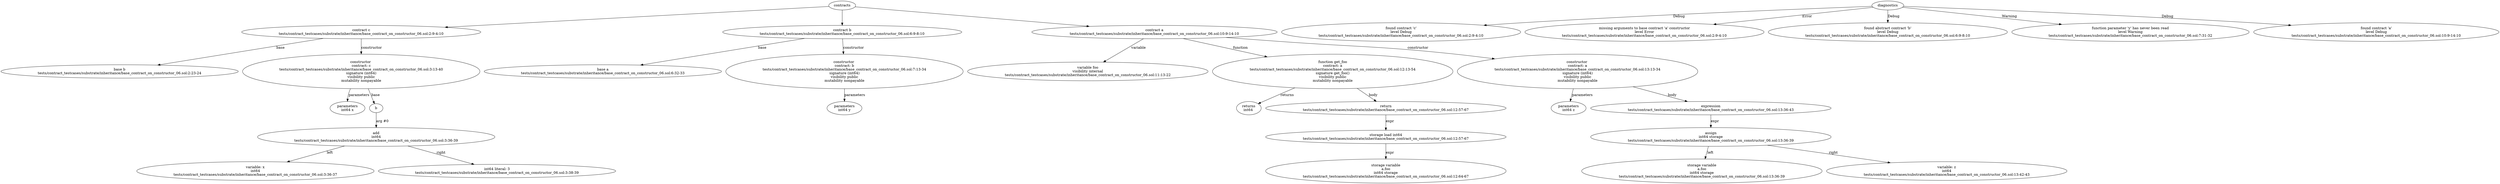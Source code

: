 strict digraph "tests/contract_testcases/substrate/inheritance/base_contract_on_constructor_06.sol" {
	contract [label="contract c\ntests/contract_testcases/substrate/inheritance/base_contract_on_constructor_06.sol:2:9-4:10"]
	base [label="base b\ntests/contract_testcases/substrate/inheritance/base_contract_on_constructor_06.sol:2:23-24"]
	node_3 [label="constructor \ncontract: c\ntests/contract_testcases/substrate/inheritance/base_contract_on_constructor_06.sol:3:13-40\nsignature (int64)\nvisibility public\nmutability nonpayable"]
	parameters [label="parameters\nint64 x"]
	b [label="b"]
	add [label="add\nint64\ntests/contract_testcases/substrate/inheritance/base_contract_on_constructor_06.sol:3:36-39"]
	variable [label="variable: x\nint64\ntests/contract_testcases/substrate/inheritance/base_contract_on_constructor_06.sol:3:36-37"]
	number_literal [label="int64 literal: 3\ntests/contract_testcases/substrate/inheritance/base_contract_on_constructor_06.sol:3:38-39"]
	contract_9 [label="contract b\ntests/contract_testcases/substrate/inheritance/base_contract_on_constructor_06.sol:6:9-8:10"]
	base_10 [label="base a\ntests/contract_testcases/substrate/inheritance/base_contract_on_constructor_06.sol:6:32-33"]
	node_11 [label="constructor \ncontract: b\ntests/contract_testcases/substrate/inheritance/base_contract_on_constructor_06.sol:7:13-34\nsignature (int64)\nvisibility public\nmutability nonpayable"]
	parameters_12 [label="parameters\nint64 y"]
	contract_13 [label="contract a\ntests/contract_testcases/substrate/inheritance/base_contract_on_constructor_06.sol:10:9-14:10"]
	var [label="variable foo\nvisibility internal\ntests/contract_testcases/substrate/inheritance/base_contract_on_constructor_06.sol:11:13-22"]
	get_foo [label="function get_foo\ncontract: a\ntests/contract_testcases/substrate/inheritance/base_contract_on_constructor_06.sol:12:13-54\nsignature get_foo()\nvisibility public\nmutability nonpayable"]
	returns [label="returns\nint64 "]
	return [label="return\ntests/contract_testcases/substrate/inheritance/base_contract_on_constructor_06.sol:12:57-67"]
	storage_load [label="storage load int64\ntests/contract_testcases/substrate/inheritance/base_contract_on_constructor_06.sol:12:57-67"]
	storage_var [label="storage variable\na.foo\nint64 storage\ntests/contract_testcases/substrate/inheritance/base_contract_on_constructor_06.sol:12:64-67"]
	node_20 [label="constructor \ncontract: a\ntests/contract_testcases/substrate/inheritance/base_contract_on_constructor_06.sol:13:13-34\nsignature (int64)\nvisibility public\nmutability nonpayable"]
	parameters_21 [label="parameters\nint64 z"]
	expr [label="expression\ntests/contract_testcases/substrate/inheritance/base_contract_on_constructor_06.sol:13:36-43"]
	assign [label="assign\nint64 storage\ntests/contract_testcases/substrate/inheritance/base_contract_on_constructor_06.sol:13:36-39"]
	storage_var_24 [label="storage variable\na.foo\nint64 storage\ntests/contract_testcases/substrate/inheritance/base_contract_on_constructor_06.sol:13:36-39"]
	variable_25 [label="variable: z\nint64\ntests/contract_testcases/substrate/inheritance/base_contract_on_constructor_06.sol:13:42-43"]
	diagnostic [label="found contract 'c'\nlevel Debug\ntests/contract_testcases/substrate/inheritance/base_contract_on_constructor_06.sol:2:9-4:10"]
	diagnostic_28 [label="missing arguments to base contract 'a' constructor\nlevel Error\ntests/contract_testcases/substrate/inheritance/base_contract_on_constructor_06.sol:2:9-4:10"]
	diagnostic_29 [label="found abstract contract 'b'\nlevel Debug\ntests/contract_testcases/substrate/inheritance/base_contract_on_constructor_06.sol:6:9-8:10"]
	diagnostic_30 [label="function parameter 'y' has never been read\nlevel Warning\ntests/contract_testcases/substrate/inheritance/base_contract_on_constructor_06.sol:7:31-32"]
	diagnostic_31 [label="found contract 'a'\nlevel Debug\ntests/contract_testcases/substrate/inheritance/base_contract_on_constructor_06.sol:10:9-14:10"]
	contracts -> contract
	contract -> base [label="base"]
	contract -> node_3 [label="constructor"]
	node_3 -> parameters [label="parameters"]
	node_3 -> b [label="base"]
	b -> add [label="arg #0"]
	add -> variable [label="left"]
	add -> number_literal [label="right"]
	contracts -> contract_9
	contract_9 -> base_10 [label="base"]
	contract_9 -> node_11 [label="constructor"]
	node_11 -> parameters_12 [label="parameters"]
	contracts -> contract_13
	contract_13 -> var [label="variable"]
	contract_13 -> get_foo [label="function"]
	get_foo -> returns [label="returns"]
	get_foo -> return [label="body"]
	return -> storage_load [label="expr"]
	storage_load -> storage_var [label="expr"]
	contract_13 -> node_20 [label="constructor"]
	node_20 -> parameters_21 [label="parameters"]
	node_20 -> expr [label="body"]
	expr -> assign [label="expr"]
	assign -> storage_var_24 [label="left"]
	assign -> variable_25 [label="right"]
	diagnostics -> diagnostic [label="Debug"]
	diagnostics -> diagnostic_28 [label="Error"]
	diagnostics -> diagnostic_29 [label="Debug"]
	diagnostics -> diagnostic_30 [label="Warning"]
	diagnostics -> diagnostic_31 [label="Debug"]
}
